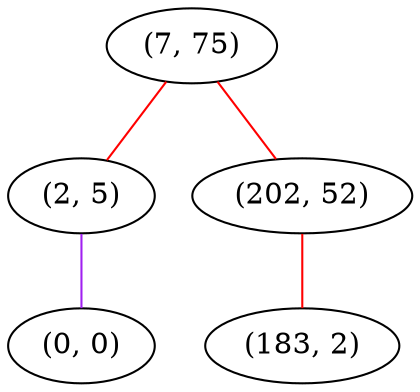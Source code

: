 graph "" {
"(7, 75)";
"(2, 5)";
"(0, 0)";
"(202, 52)";
"(183, 2)";
"(7, 75)" -- "(2, 5)"  [color=red, key=0, weight=1];
"(7, 75)" -- "(202, 52)"  [color=red, key=0, weight=1];
"(2, 5)" -- "(0, 0)"  [color=purple, key=0, weight=4];
"(202, 52)" -- "(183, 2)"  [color=red, key=0, weight=1];
}
